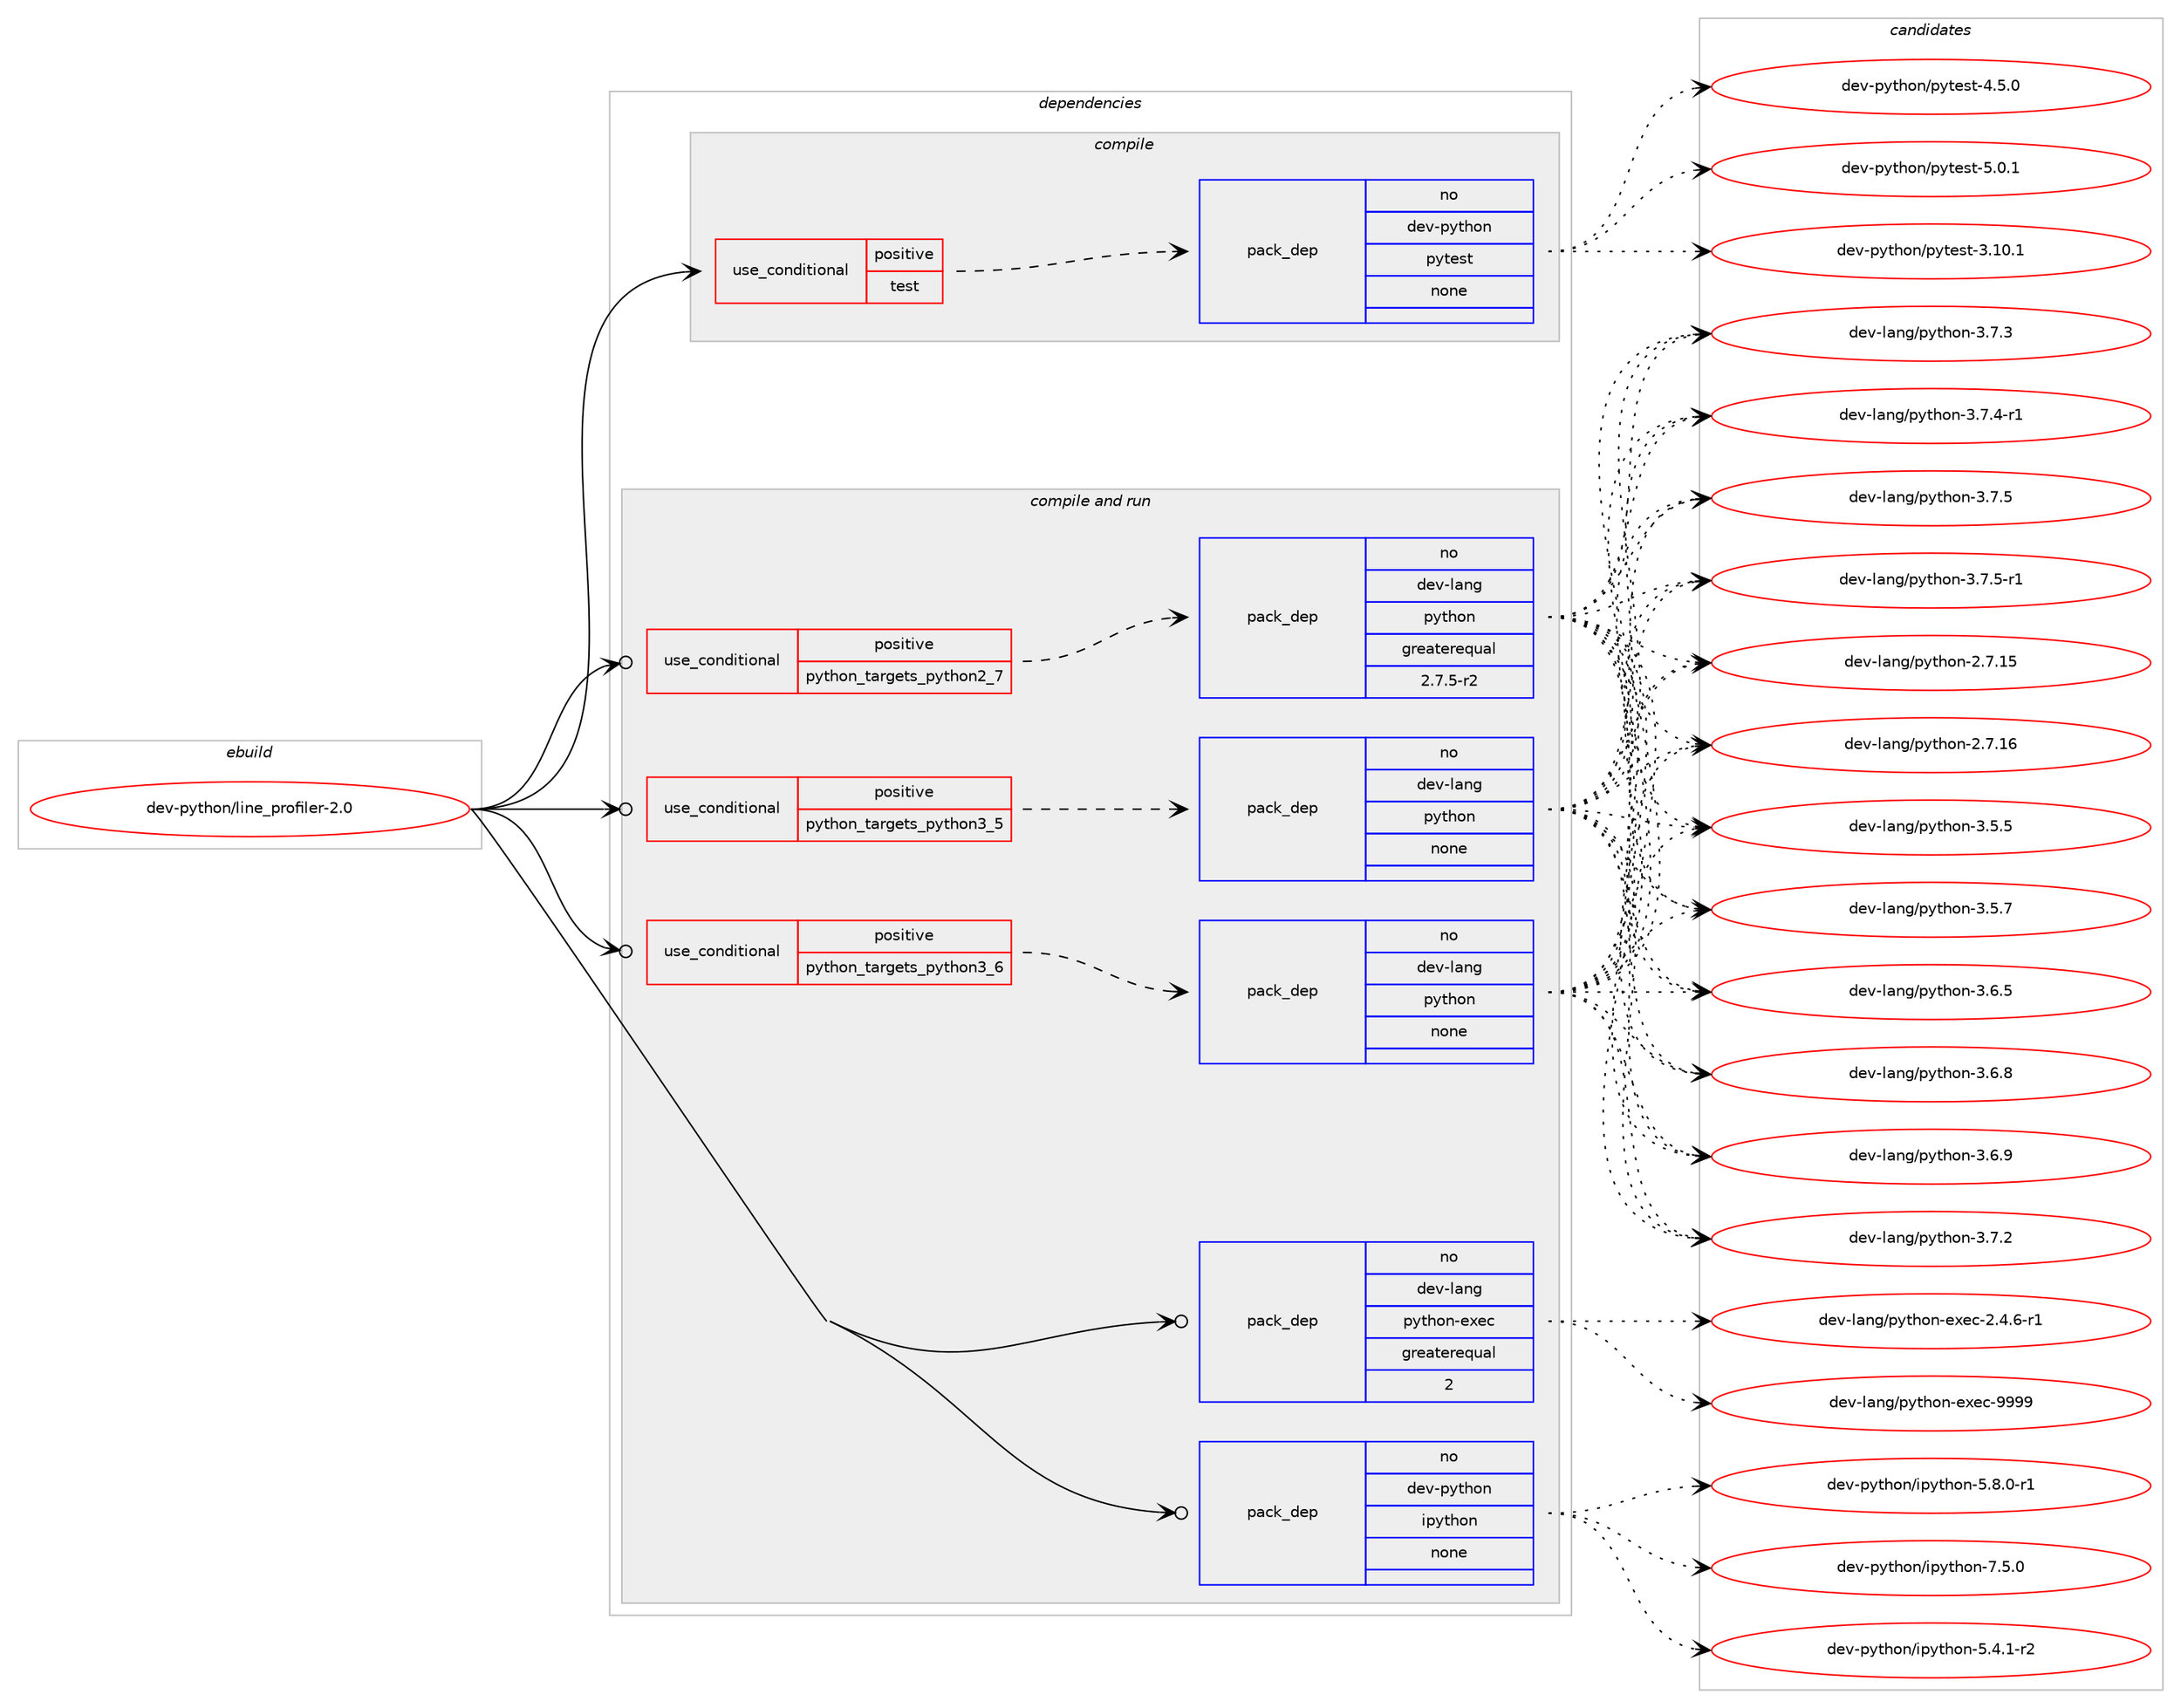 digraph prolog {

# *************
# Graph options
# *************

newrank=true;
concentrate=true;
compound=true;
graph [rankdir=LR,fontname=Helvetica,fontsize=10,ranksep=1.5];#, ranksep=2.5, nodesep=0.2];
edge  [arrowhead=vee];
node  [fontname=Helvetica,fontsize=10];

# **********
# The ebuild
# **********

subgraph cluster_leftcol {
color=gray;
rank=same;
label=<<i>ebuild</i>>;
id [label="dev-python/line_profiler-2.0", color=red, width=4, href="../dev-python/line_profiler-2.0.svg"];
}

# ****************
# The dependencies
# ****************

subgraph cluster_midcol {
color=gray;
label=<<i>dependencies</i>>;
subgraph cluster_compile {
fillcolor="#eeeeee";
style=filled;
label=<<i>compile</i>>;
subgraph cond141992 {
dependency613055 [label=<<TABLE BORDER="0" CELLBORDER="1" CELLSPACING="0" CELLPADDING="4"><TR><TD ROWSPAN="3" CELLPADDING="10">use_conditional</TD></TR><TR><TD>positive</TD></TR><TR><TD>test</TD></TR></TABLE>>, shape=none, color=red];
subgraph pack459259 {
dependency613056 [label=<<TABLE BORDER="0" CELLBORDER="1" CELLSPACING="0" CELLPADDING="4" WIDTH="220"><TR><TD ROWSPAN="6" CELLPADDING="30">pack_dep</TD></TR><TR><TD WIDTH="110">no</TD></TR><TR><TD>dev-python</TD></TR><TR><TD>pytest</TD></TR><TR><TD>none</TD></TR><TR><TD></TD></TR></TABLE>>, shape=none, color=blue];
}
dependency613055:e -> dependency613056:w [weight=20,style="dashed",arrowhead="vee"];
}
id:e -> dependency613055:w [weight=20,style="solid",arrowhead="vee"];
}
subgraph cluster_compileandrun {
fillcolor="#eeeeee";
style=filled;
label=<<i>compile and run</i>>;
subgraph cond141993 {
dependency613057 [label=<<TABLE BORDER="0" CELLBORDER="1" CELLSPACING="0" CELLPADDING="4"><TR><TD ROWSPAN="3" CELLPADDING="10">use_conditional</TD></TR><TR><TD>positive</TD></TR><TR><TD>python_targets_python2_7</TD></TR></TABLE>>, shape=none, color=red];
subgraph pack459260 {
dependency613058 [label=<<TABLE BORDER="0" CELLBORDER="1" CELLSPACING="0" CELLPADDING="4" WIDTH="220"><TR><TD ROWSPAN="6" CELLPADDING="30">pack_dep</TD></TR><TR><TD WIDTH="110">no</TD></TR><TR><TD>dev-lang</TD></TR><TR><TD>python</TD></TR><TR><TD>greaterequal</TD></TR><TR><TD>2.7.5-r2</TD></TR></TABLE>>, shape=none, color=blue];
}
dependency613057:e -> dependency613058:w [weight=20,style="dashed",arrowhead="vee"];
}
id:e -> dependency613057:w [weight=20,style="solid",arrowhead="odotvee"];
subgraph cond141994 {
dependency613059 [label=<<TABLE BORDER="0" CELLBORDER="1" CELLSPACING="0" CELLPADDING="4"><TR><TD ROWSPAN="3" CELLPADDING="10">use_conditional</TD></TR><TR><TD>positive</TD></TR><TR><TD>python_targets_python3_5</TD></TR></TABLE>>, shape=none, color=red];
subgraph pack459261 {
dependency613060 [label=<<TABLE BORDER="0" CELLBORDER="1" CELLSPACING="0" CELLPADDING="4" WIDTH="220"><TR><TD ROWSPAN="6" CELLPADDING="30">pack_dep</TD></TR><TR><TD WIDTH="110">no</TD></TR><TR><TD>dev-lang</TD></TR><TR><TD>python</TD></TR><TR><TD>none</TD></TR><TR><TD></TD></TR></TABLE>>, shape=none, color=blue];
}
dependency613059:e -> dependency613060:w [weight=20,style="dashed",arrowhead="vee"];
}
id:e -> dependency613059:w [weight=20,style="solid",arrowhead="odotvee"];
subgraph cond141995 {
dependency613061 [label=<<TABLE BORDER="0" CELLBORDER="1" CELLSPACING="0" CELLPADDING="4"><TR><TD ROWSPAN="3" CELLPADDING="10">use_conditional</TD></TR><TR><TD>positive</TD></TR><TR><TD>python_targets_python3_6</TD></TR></TABLE>>, shape=none, color=red];
subgraph pack459262 {
dependency613062 [label=<<TABLE BORDER="0" CELLBORDER="1" CELLSPACING="0" CELLPADDING="4" WIDTH="220"><TR><TD ROWSPAN="6" CELLPADDING="30">pack_dep</TD></TR><TR><TD WIDTH="110">no</TD></TR><TR><TD>dev-lang</TD></TR><TR><TD>python</TD></TR><TR><TD>none</TD></TR><TR><TD></TD></TR></TABLE>>, shape=none, color=blue];
}
dependency613061:e -> dependency613062:w [weight=20,style="dashed",arrowhead="vee"];
}
id:e -> dependency613061:w [weight=20,style="solid",arrowhead="odotvee"];
subgraph pack459263 {
dependency613063 [label=<<TABLE BORDER="0" CELLBORDER="1" CELLSPACING="0" CELLPADDING="4" WIDTH="220"><TR><TD ROWSPAN="6" CELLPADDING="30">pack_dep</TD></TR><TR><TD WIDTH="110">no</TD></TR><TR><TD>dev-lang</TD></TR><TR><TD>python-exec</TD></TR><TR><TD>greaterequal</TD></TR><TR><TD>2</TD></TR></TABLE>>, shape=none, color=blue];
}
id:e -> dependency613063:w [weight=20,style="solid",arrowhead="odotvee"];
subgraph pack459264 {
dependency613064 [label=<<TABLE BORDER="0" CELLBORDER="1" CELLSPACING="0" CELLPADDING="4" WIDTH="220"><TR><TD ROWSPAN="6" CELLPADDING="30">pack_dep</TD></TR><TR><TD WIDTH="110">no</TD></TR><TR><TD>dev-python</TD></TR><TR><TD>ipython</TD></TR><TR><TD>none</TD></TR><TR><TD></TD></TR></TABLE>>, shape=none, color=blue];
}
id:e -> dependency613064:w [weight=20,style="solid",arrowhead="odotvee"];
}
subgraph cluster_run {
fillcolor="#eeeeee";
style=filled;
label=<<i>run</i>>;
}
}

# **************
# The candidates
# **************

subgraph cluster_choices {
rank=same;
color=gray;
label=<<i>candidates</i>>;

subgraph choice459259 {
color=black;
nodesep=1;
choice100101118451121211161041111104711212111610111511645514649484649 [label="dev-python/pytest-3.10.1", color=red, width=4,href="../dev-python/pytest-3.10.1.svg"];
choice1001011184511212111610411111047112121116101115116455246534648 [label="dev-python/pytest-4.5.0", color=red, width=4,href="../dev-python/pytest-4.5.0.svg"];
choice1001011184511212111610411111047112121116101115116455346484649 [label="dev-python/pytest-5.0.1", color=red, width=4,href="../dev-python/pytest-5.0.1.svg"];
dependency613056:e -> choice100101118451121211161041111104711212111610111511645514649484649:w [style=dotted,weight="100"];
dependency613056:e -> choice1001011184511212111610411111047112121116101115116455246534648:w [style=dotted,weight="100"];
dependency613056:e -> choice1001011184511212111610411111047112121116101115116455346484649:w [style=dotted,weight="100"];
}
subgraph choice459260 {
color=black;
nodesep=1;
choice10010111845108971101034711212111610411111045504655464953 [label="dev-lang/python-2.7.15", color=red, width=4,href="../dev-lang/python-2.7.15.svg"];
choice10010111845108971101034711212111610411111045504655464954 [label="dev-lang/python-2.7.16", color=red, width=4,href="../dev-lang/python-2.7.16.svg"];
choice100101118451089711010347112121116104111110455146534653 [label="dev-lang/python-3.5.5", color=red, width=4,href="../dev-lang/python-3.5.5.svg"];
choice100101118451089711010347112121116104111110455146534655 [label="dev-lang/python-3.5.7", color=red, width=4,href="../dev-lang/python-3.5.7.svg"];
choice100101118451089711010347112121116104111110455146544653 [label="dev-lang/python-3.6.5", color=red, width=4,href="../dev-lang/python-3.6.5.svg"];
choice100101118451089711010347112121116104111110455146544656 [label="dev-lang/python-3.6.8", color=red, width=4,href="../dev-lang/python-3.6.8.svg"];
choice100101118451089711010347112121116104111110455146544657 [label="dev-lang/python-3.6.9", color=red, width=4,href="../dev-lang/python-3.6.9.svg"];
choice100101118451089711010347112121116104111110455146554650 [label="dev-lang/python-3.7.2", color=red, width=4,href="../dev-lang/python-3.7.2.svg"];
choice100101118451089711010347112121116104111110455146554651 [label="dev-lang/python-3.7.3", color=red, width=4,href="../dev-lang/python-3.7.3.svg"];
choice1001011184510897110103471121211161041111104551465546524511449 [label="dev-lang/python-3.7.4-r1", color=red, width=4,href="../dev-lang/python-3.7.4-r1.svg"];
choice100101118451089711010347112121116104111110455146554653 [label="dev-lang/python-3.7.5", color=red, width=4,href="../dev-lang/python-3.7.5.svg"];
choice1001011184510897110103471121211161041111104551465546534511449 [label="dev-lang/python-3.7.5-r1", color=red, width=4,href="../dev-lang/python-3.7.5-r1.svg"];
dependency613058:e -> choice10010111845108971101034711212111610411111045504655464953:w [style=dotted,weight="100"];
dependency613058:e -> choice10010111845108971101034711212111610411111045504655464954:w [style=dotted,weight="100"];
dependency613058:e -> choice100101118451089711010347112121116104111110455146534653:w [style=dotted,weight="100"];
dependency613058:e -> choice100101118451089711010347112121116104111110455146534655:w [style=dotted,weight="100"];
dependency613058:e -> choice100101118451089711010347112121116104111110455146544653:w [style=dotted,weight="100"];
dependency613058:e -> choice100101118451089711010347112121116104111110455146544656:w [style=dotted,weight="100"];
dependency613058:e -> choice100101118451089711010347112121116104111110455146544657:w [style=dotted,weight="100"];
dependency613058:e -> choice100101118451089711010347112121116104111110455146554650:w [style=dotted,weight="100"];
dependency613058:e -> choice100101118451089711010347112121116104111110455146554651:w [style=dotted,weight="100"];
dependency613058:e -> choice1001011184510897110103471121211161041111104551465546524511449:w [style=dotted,weight="100"];
dependency613058:e -> choice100101118451089711010347112121116104111110455146554653:w [style=dotted,weight="100"];
dependency613058:e -> choice1001011184510897110103471121211161041111104551465546534511449:w [style=dotted,weight="100"];
}
subgraph choice459261 {
color=black;
nodesep=1;
choice10010111845108971101034711212111610411111045504655464953 [label="dev-lang/python-2.7.15", color=red, width=4,href="../dev-lang/python-2.7.15.svg"];
choice10010111845108971101034711212111610411111045504655464954 [label="dev-lang/python-2.7.16", color=red, width=4,href="../dev-lang/python-2.7.16.svg"];
choice100101118451089711010347112121116104111110455146534653 [label="dev-lang/python-3.5.5", color=red, width=4,href="../dev-lang/python-3.5.5.svg"];
choice100101118451089711010347112121116104111110455146534655 [label="dev-lang/python-3.5.7", color=red, width=4,href="../dev-lang/python-3.5.7.svg"];
choice100101118451089711010347112121116104111110455146544653 [label="dev-lang/python-3.6.5", color=red, width=4,href="../dev-lang/python-3.6.5.svg"];
choice100101118451089711010347112121116104111110455146544656 [label="dev-lang/python-3.6.8", color=red, width=4,href="../dev-lang/python-3.6.8.svg"];
choice100101118451089711010347112121116104111110455146544657 [label="dev-lang/python-3.6.9", color=red, width=4,href="../dev-lang/python-3.6.9.svg"];
choice100101118451089711010347112121116104111110455146554650 [label="dev-lang/python-3.7.2", color=red, width=4,href="../dev-lang/python-3.7.2.svg"];
choice100101118451089711010347112121116104111110455146554651 [label="dev-lang/python-3.7.3", color=red, width=4,href="../dev-lang/python-3.7.3.svg"];
choice1001011184510897110103471121211161041111104551465546524511449 [label="dev-lang/python-3.7.4-r1", color=red, width=4,href="../dev-lang/python-3.7.4-r1.svg"];
choice100101118451089711010347112121116104111110455146554653 [label="dev-lang/python-3.7.5", color=red, width=4,href="../dev-lang/python-3.7.5.svg"];
choice1001011184510897110103471121211161041111104551465546534511449 [label="dev-lang/python-3.7.5-r1", color=red, width=4,href="../dev-lang/python-3.7.5-r1.svg"];
dependency613060:e -> choice10010111845108971101034711212111610411111045504655464953:w [style=dotted,weight="100"];
dependency613060:e -> choice10010111845108971101034711212111610411111045504655464954:w [style=dotted,weight="100"];
dependency613060:e -> choice100101118451089711010347112121116104111110455146534653:w [style=dotted,weight="100"];
dependency613060:e -> choice100101118451089711010347112121116104111110455146534655:w [style=dotted,weight="100"];
dependency613060:e -> choice100101118451089711010347112121116104111110455146544653:w [style=dotted,weight="100"];
dependency613060:e -> choice100101118451089711010347112121116104111110455146544656:w [style=dotted,weight="100"];
dependency613060:e -> choice100101118451089711010347112121116104111110455146544657:w [style=dotted,weight="100"];
dependency613060:e -> choice100101118451089711010347112121116104111110455146554650:w [style=dotted,weight="100"];
dependency613060:e -> choice100101118451089711010347112121116104111110455146554651:w [style=dotted,weight="100"];
dependency613060:e -> choice1001011184510897110103471121211161041111104551465546524511449:w [style=dotted,weight="100"];
dependency613060:e -> choice100101118451089711010347112121116104111110455146554653:w [style=dotted,weight="100"];
dependency613060:e -> choice1001011184510897110103471121211161041111104551465546534511449:w [style=dotted,weight="100"];
}
subgraph choice459262 {
color=black;
nodesep=1;
choice10010111845108971101034711212111610411111045504655464953 [label="dev-lang/python-2.7.15", color=red, width=4,href="../dev-lang/python-2.7.15.svg"];
choice10010111845108971101034711212111610411111045504655464954 [label="dev-lang/python-2.7.16", color=red, width=4,href="../dev-lang/python-2.7.16.svg"];
choice100101118451089711010347112121116104111110455146534653 [label="dev-lang/python-3.5.5", color=red, width=4,href="../dev-lang/python-3.5.5.svg"];
choice100101118451089711010347112121116104111110455146534655 [label="dev-lang/python-3.5.7", color=red, width=4,href="../dev-lang/python-3.5.7.svg"];
choice100101118451089711010347112121116104111110455146544653 [label="dev-lang/python-3.6.5", color=red, width=4,href="../dev-lang/python-3.6.5.svg"];
choice100101118451089711010347112121116104111110455146544656 [label="dev-lang/python-3.6.8", color=red, width=4,href="../dev-lang/python-3.6.8.svg"];
choice100101118451089711010347112121116104111110455146544657 [label="dev-lang/python-3.6.9", color=red, width=4,href="../dev-lang/python-3.6.9.svg"];
choice100101118451089711010347112121116104111110455146554650 [label="dev-lang/python-3.7.2", color=red, width=4,href="../dev-lang/python-3.7.2.svg"];
choice100101118451089711010347112121116104111110455146554651 [label="dev-lang/python-3.7.3", color=red, width=4,href="../dev-lang/python-3.7.3.svg"];
choice1001011184510897110103471121211161041111104551465546524511449 [label="dev-lang/python-3.7.4-r1", color=red, width=4,href="../dev-lang/python-3.7.4-r1.svg"];
choice100101118451089711010347112121116104111110455146554653 [label="dev-lang/python-3.7.5", color=red, width=4,href="../dev-lang/python-3.7.5.svg"];
choice1001011184510897110103471121211161041111104551465546534511449 [label="dev-lang/python-3.7.5-r1", color=red, width=4,href="../dev-lang/python-3.7.5-r1.svg"];
dependency613062:e -> choice10010111845108971101034711212111610411111045504655464953:w [style=dotted,weight="100"];
dependency613062:e -> choice10010111845108971101034711212111610411111045504655464954:w [style=dotted,weight="100"];
dependency613062:e -> choice100101118451089711010347112121116104111110455146534653:w [style=dotted,weight="100"];
dependency613062:e -> choice100101118451089711010347112121116104111110455146534655:w [style=dotted,weight="100"];
dependency613062:e -> choice100101118451089711010347112121116104111110455146544653:w [style=dotted,weight="100"];
dependency613062:e -> choice100101118451089711010347112121116104111110455146544656:w [style=dotted,weight="100"];
dependency613062:e -> choice100101118451089711010347112121116104111110455146544657:w [style=dotted,weight="100"];
dependency613062:e -> choice100101118451089711010347112121116104111110455146554650:w [style=dotted,weight="100"];
dependency613062:e -> choice100101118451089711010347112121116104111110455146554651:w [style=dotted,weight="100"];
dependency613062:e -> choice1001011184510897110103471121211161041111104551465546524511449:w [style=dotted,weight="100"];
dependency613062:e -> choice100101118451089711010347112121116104111110455146554653:w [style=dotted,weight="100"];
dependency613062:e -> choice1001011184510897110103471121211161041111104551465546534511449:w [style=dotted,weight="100"];
}
subgraph choice459263 {
color=black;
nodesep=1;
choice10010111845108971101034711212111610411111045101120101994550465246544511449 [label="dev-lang/python-exec-2.4.6-r1", color=red, width=4,href="../dev-lang/python-exec-2.4.6-r1.svg"];
choice10010111845108971101034711212111610411111045101120101994557575757 [label="dev-lang/python-exec-9999", color=red, width=4,href="../dev-lang/python-exec-9999.svg"];
dependency613063:e -> choice10010111845108971101034711212111610411111045101120101994550465246544511449:w [style=dotted,weight="100"];
dependency613063:e -> choice10010111845108971101034711212111610411111045101120101994557575757:w [style=dotted,weight="100"];
}
subgraph choice459264 {
color=black;
nodesep=1;
choice10010111845112121116104111110471051121211161041111104553465246494511450 [label="dev-python/ipython-5.4.1-r2", color=red, width=4,href="../dev-python/ipython-5.4.1-r2.svg"];
choice10010111845112121116104111110471051121211161041111104553465646484511449 [label="dev-python/ipython-5.8.0-r1", color=red, width=4,href="../dev-python/ipython-5.8.0-r1.svg"];
choice1001011184511212111610411111047105112121116104111110455546534648 [label="dev-python/ipython-7.5.0", color=red, width=4,href="../dev-python/ipython-7.5.0.svg"];
dependency613064:e -> choice10010111845112121116104111110471051121211161041111104553465246494511450:w [style=dotted,weight="100"];
dependency613064:e -> choice10010111845112121116104111110471051121211161041111104553465646484511449:w [style=dotted,weight="100"];
dependency613064:e -> choice1001011184511212111610411111047105112121116104111110455546534648:w [style=dotted,weight="100"];
}
}

}
